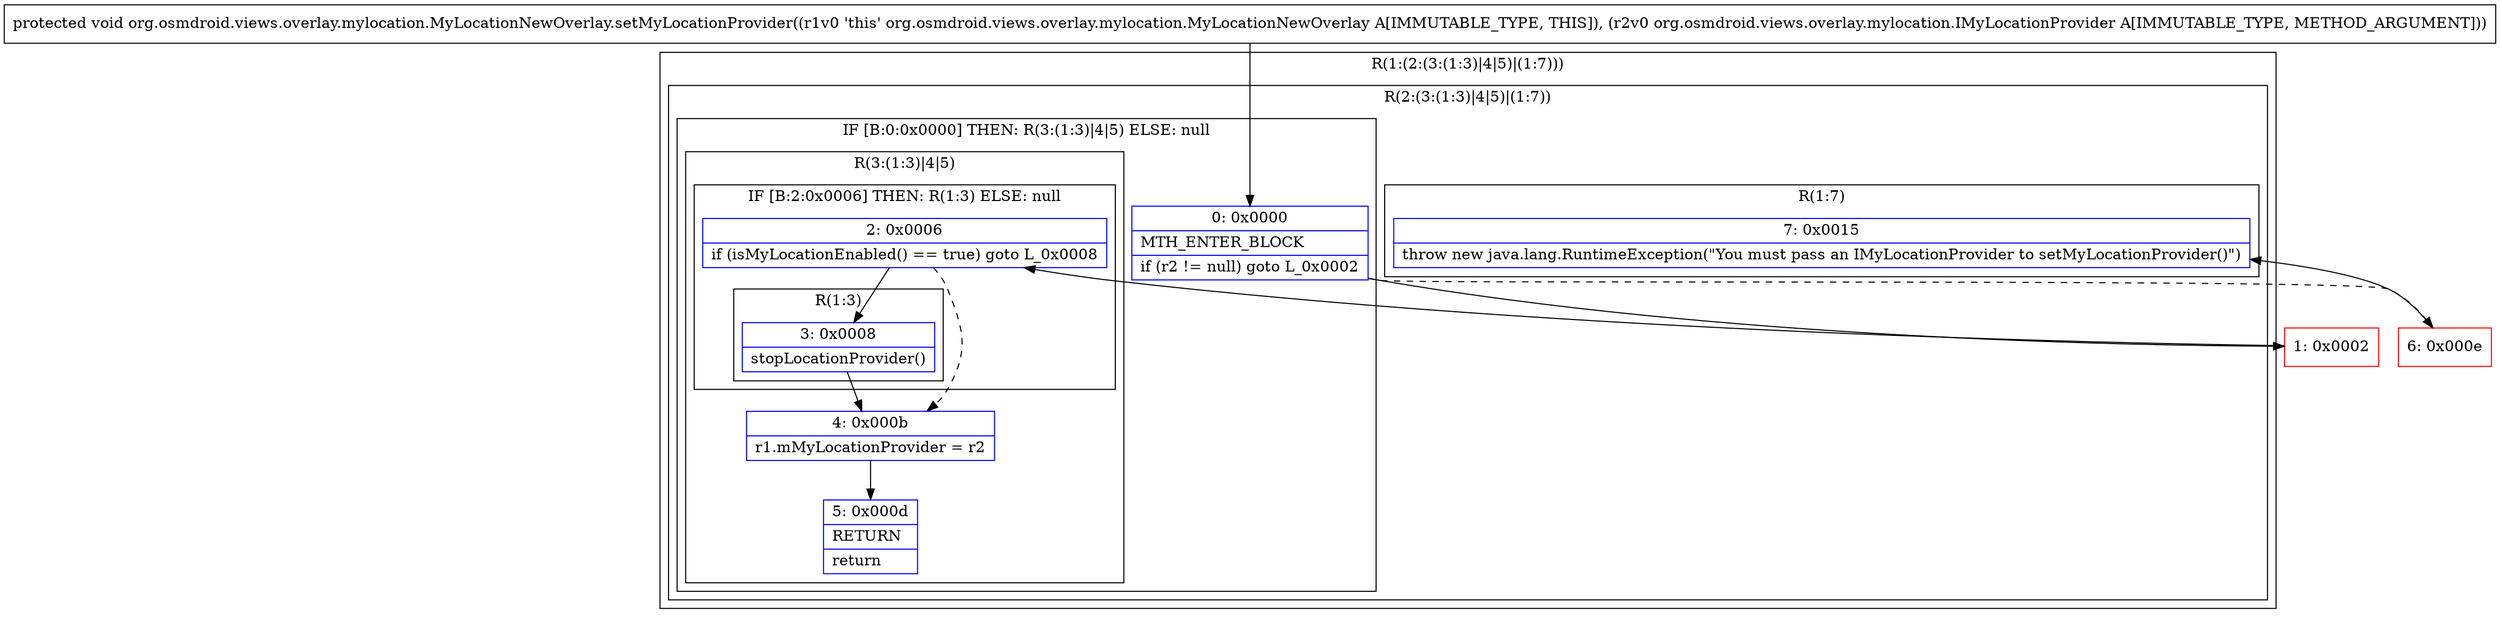 digraph "CFG fororg.osmdroid.views.overlay.mylocation.MyLocationNewOverlay.setMyLocationProvider(Lorg\/osmdroid\/views\/overlay\/mylocation\/IMyLocationProvider;)V" {
subgraph cluster_Region_1607090385 {
label = "R(1:(2:(3:(1:3)|4|5)|(1:7)))";
node [shape=record,color=blue];
subgraph cluster_Region_946220387 {
label = "R(2:(3:(1:3)|4|5)|(1:7))";
node [shape=record,color=blue];
subgraph cluster_IfRegion_2004372168 {
label = "IF [B:0:0x0000] THEN: R(3:(1:3)|4|5) ELSE: null";
node [shape=record,color=blue];
Node_0 [shape=record,label="{0\:\ 0x0000|MTH_ENTER_BLOCK\l|if (r2 != null) goto L_0x0002\l}"];
subgraph cluster_Region_194743513 {
label = "R(3:(1:3)|4|5)";
node [shape=record,color=blue];
subgraph cluster_IfRegion_114989491 {
label = "IF [B:2:0x0006] THEN: R(1:3) ELSE: null";
node [shape=record,color=blue];
Node_2 [shape=record,label="{2\:\ 0x0006|if (isMyLocationEnabled() == true) goto L_0x0008\l}"];
subgraph cluster_Region_257859902 {
label = "R(1:3)";
node [shape=record,color=blue];
Node_3 [shape=record,label="{3\:\ 0x0008|stopLocationProvider()\l}"];
}
}
Node_4 [shape=record,label="{4\:\ 0x000b|r1.mMyLocationProvider = r2\l}"];
Node_5 [shape=record,label="{5\:\ 0x000d|RETURN\l|return\l}"];
}
}
subgraph cluster_Region_986027031 {
label = "R(1:7)";
node [shape=record,color=blue];
Node_7 [shape=record,label="{7\:\ 0x0015|throw new java.lang.RuntimeException(\"You must pass an IMyLocationProvider to setMyLocationProvider()\")\l}"];
}
}
}
Node_1 [shape=record,color=red,label="{1\:\ 0x0002}"];
Node_6 [shape=record,color=red,label="{6\:\ 0x000e}"];
MethodNode[shape=record,label="{protected void org.osmdroid.views.overlay.mylocation.MyLocationNewOverlay.setMyLocationProvider((r1v0 'this' org.osmdroid.views.overlay.mylocation.MyLocationNewOverlay A[IMMUTABLE_TYPE, THIS]), (r2v0 org.osmdroid.views.overlay.mylocation.IMyLocationProvider A[IMMUTABLE_TYPE, METHOD_ARGUMENT])) }"];
MethodNode -> Node_0;
Node_0 -> Node_1;
Node_0 -> Node_6[style=dashed];
Node_2 -> Node_3;
Node_2 -> Node_4[style=dashed];
Node_3 -> Node_4;
Node_4 -> Node_5;
Node_1 -> Node_2;
Node_6 -> Node_7;
}


